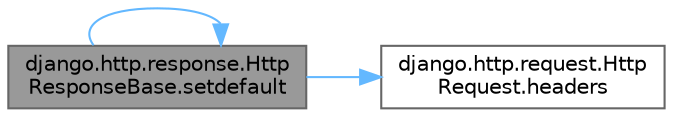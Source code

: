 digraph "django.http.response.HttpResponseBase.setdefault"
{
 // LATEX_PDF_SIZE
  bgcolor="transparent";
  edge [fontname=Helvetica,fontsize=10,labelfontname=Helvetica,labelfontsize=10];
  node [fontname=Helvetica,fontsize=10,shape=box,height=0.2,width=0.4];
  rankdir="LR";
  Node1 [id="Node000001",label="django.http.response.Http\lResponseBase.setdefault",height=0.2,width=0.4,color="gray40", fillcolor="grey60", style="filled", fontcolor="black",tooltip=" "];
  Node1 -> Node2 [id="edge1_Node000001_Node000002",color="steelblue1",style="solid",tooltip=" "];
  Node2 [id="Node000002",label="django.http.request.Http\lRequest.headers",height=0.2,width=0.4,color="grey40", fillcolor="white", style="filled",URL="$classdjango_1_1http_1_1request_1_1_http_request.html#a757d86c06e163aa94180817723ce1b9c",tooltip=" "];
  Node1 -> Node1 [id="edge2_Node000001_Node000001",color="steelblue1",style="solid",tooltip=" "];
}
